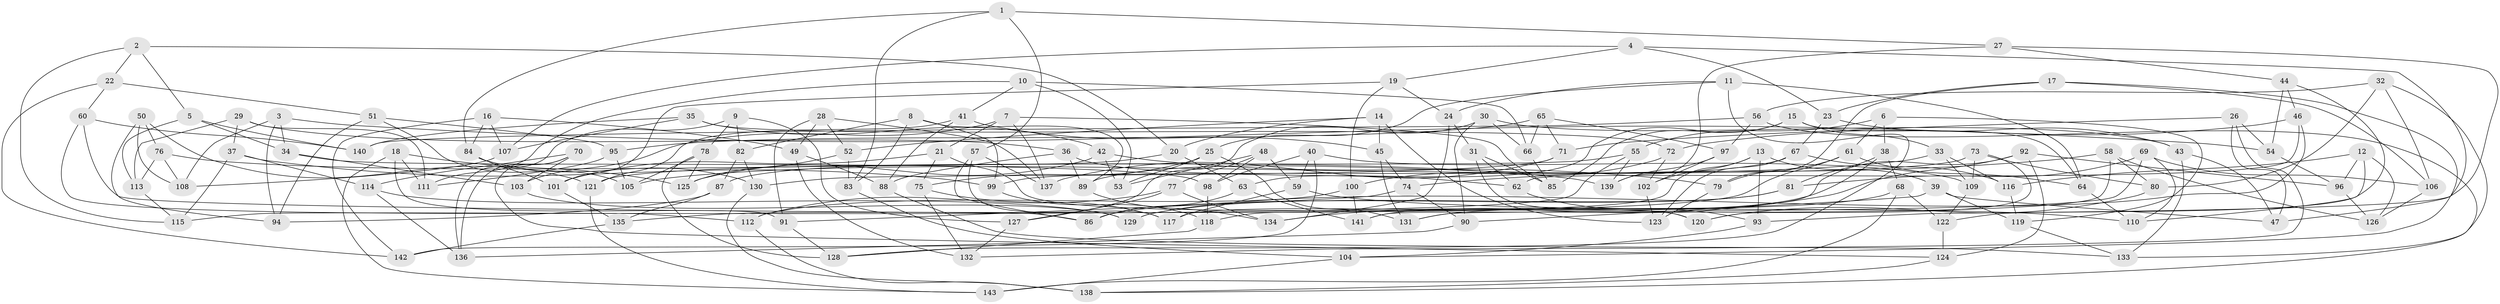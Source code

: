 // Generated by graph-tools (version 1.1) at 2025/16/03/09/25 04:16:18]
// undirected, 143 vertices, 286 edges
graph export_dot {
graph [start="1"]
  node [color=gray90,style=filled];
  1;
  2;
  3;
  4;
  5;
  6;
  7;
  8;
  9;
  10;
  11;
  12;
  13;
  14;
  15;
  16;
  17;
  18;
  19;
  20;
  21;
  22;
  23;
  24;
  25;
  26;
  27;
  28;
  29;
  30;
  31;
  32;
  33;
  34;
  35;
  36;
  37;
  38;
  39;
  40;
  41;
  42;
  43;
  44;
  45;
  46;
  47;
  48;
  49;
  50;
  51;
  52;
  53;
  54;
  55;
  56;
  57;
  58;
  59;
  60;
  61;
  62;
  63;
  64;
  65;
  66;
  67;
  68;
  69;
  70;
  71;
  72;
  73;
  74;
  75;
  76;
  77;
  78;
  79;
  80;
  81;
  82;
  83;
  84;
  85;
  86;
  87;
  88;
  89;
  90;
  91;
  92;
  93;
  94;
  95;
  96;
  97;
  98;
  99;
  100;
  101;
  102;
  103;
  104;
  105;
  106;
  107;
  108;
  109;
  110;
  111;
  112;
  113;
  114;
  115;
  116;
  117;
  118;
  119;
  120;
  121;
  122;
  123;
  124;
  125;
  126;
  127;
  128;
  129;
  130;
  131;
  132;
  133;
  134;
  135;
  136;
  137;
  138;
  139;
  140;
  141;
  142;
  143;
  1 -- 57;
  1 -- 83;
  1 -- 84;
  1 -- 27;
  2 -- 22;
  2 -- 20;
  2 -- 115;
  2 -- 5;
  3 -- 94;
  3 -- 54;
  3 -- 108;
  3 -- 34;
  4 -- 47;
  4 -- 19;
  4 -- 23;
  4 -- 107;
  5 -- 34;
  5 -- 113;
  5 -- 140;
  6 -- 119;
  6 -- 55;
  6 -- 61;
  6 -- 38;
  7 -- 137;
  7 -- 103;
  7 -- 21;
  7 -- 85;
  8 -- 82;
  8 -- 99;
  8 -- 89;
  8 -- 83;
  9 -- 78;
  9 -- 127;
  9 -- 136;
  9 -- 82;
  10 -- 41;
  10 -- 53;
  10 -- 111;
  10 -- 66;
  11 -- 25;
  11 -- 64;
  11 -- 128;
  11 -- 24;
  12 -- 110;
  12 -- 126;
  12 -- 96;
  12 -- 116;
  13 -- 102;
  13 -- 39;
  13 -- 93;
  13 -- 118;
  14 -- 20;
  14 -- 52;
  14 -- 45;
  14 -- 123;
  15 -- 63;
  15 -- 64;
  15 -- 33;
  15 -- 85;
  16 -- 49;
  16 -- 84;
  16 -- 107;
  16 -- 142;
  17 -- 79;
  17 -- 106;
  17 -- 23;
  17 -- 104;
  18 -- 91;
  18 -- 125;
  18 -- 111;
  18 -- 143;
  19 -- 24;
  19 -- 100;
  19 -- 101;
  20 -- 63;
  20 -- 87;
  21 -- 75;
  21 -- 101;
  21 -- 120;
  22 -- 142;
  22 -- 60;
  22 -- 51;
  23 -- 43;
  23 -- 67;
  24 -- 31;
  24 -- 134;
  25 -- 53;
  25 -- 75;
  25 -- 131;
  26 -- 71;
  26 -- 47;
  26 -- 54;
  26 -- 132;
  27 -- 44;
  27 -- 93;
  27 -- 139;
  28 -- 137;
  28 -- 49;
  28 -- 52;
  28 -- 91;
  29 -- 37;
  29 -- 113;
  29 -- 36;
  29 -- 111;
  30 -- 43;
  30 -- 66;
  30 -- 127;
  30 -- 90;
  31 -- 62;
  31 -- 85;
  31 -- 120;
  32 -- 133;
  32 -- 56;
  32 -- 80;
  32 -- 106;
  33 -- 109;
  33 -- 105;
  33 -- 116;
  34 -- 103;
  34 -- 98;
  35 -- 72;
  35 -- 42;
  35 -- 140;
  35 -- 107;
  36 -- 88;
  36 -- 89;
  36 -- 62;
  37 -- 114;
  37 -- 99;
  37 -- 115;
  38 -- 81;
  38 -- 68;
  38 -- 141;
  39 -- 119;
  39 -- 47;
  39 -- 90;
  40 -- 142;
  40 -- 59;
  40 -- 109;
  40 -- 98;
  41 -- 45;
  41 -- 88;
  41 -- 121;
  42 -- 79;
  42 -- 53;
  42 -- 125;
  43 -- 133;
  43 -- 47;
  44 -- 54;
  44 -- 46;
  44 -- 122;
  45 -- 74;
  45 -- 131;
  46 -- 72;
  46 -- 62;
  46 -- 129;
  48 -- 59;
  48 -- 77;
  48 -- 53;
  48 -- 98;
  49 -- 88;
  49 -- 132;
  50 -- 121;
  50 -- 94;
  50 -- 108;
  50 -- 76;
  51 -- 94;
  51 -- 105;
  51 -- 95;
  52 -- 83;
  52 -- 125;
  54 -- 96;
  55 -- 115;
  55 -- 121;
  55 -- 139;
  56 -- 138;
  56 -- 97;
  56 -- 140;
  57 -- 86;
  57 -- 117;
  57 -- 137;
  58 -- 80;
  58 -- 74;
  58 -- 141;
  58 -- 126;
  59 -- 110;
  59 -- 117;
  60 -- 112;
  60 -- 140;
  60 -- 86;
  61 -- 79;
  61 -- 135;
  61 -- 64;
  62 -- 93;
  63 -- 86;
  63 -- 141;
  64 -- 110;
  65 -- 66;
  65 -- 71;
  65 -- 97;
  65 -- 95;
  66 -- 85;
  67 -- 123;
  67 -- 116;
  67 -- 89;
  68 -- 122;
  68 -- 131;
  68 -- 143;
  69 -- 106;
  69 -- 110;
  69 -- 81;
  69 -- 131;
  70 -- 124;
  70 -- 103;
  70 -- 136;
  70 -- 114;
  71 -- 137;
  71 -- 130;
  72 -- 102;
  72 -- 100;
  73 -- 109;
  73 -- 120;
  73 -- 99;
  73 -- 80;
  74 -- 90;
  74 -- 91;
  75 -- 117;
  75 -- 132;
  76 -- 108;
  76 -- 113;
  76 -- 139;
  77 -- 134;
  77 -- 112;
  77 -- 127;
  78 -- 128;
  78 -- 105;
  78 -- 125;
  79 -- 123;
  80 -- 120;
  81 -- 129;
  81 -- 86;
  82 -- 87;
  82 -- 130;
  83 -- 104;
  84 -- 130;
  84 -- 101;
  87 -- 135;
  87 -- 94;
  88 -- 133;
  89 -- 134;
  90 -- 136;
  91 -- 128;
  92 -- 124;
  92 -- 96;
  92 -- 134;
  92 -- 117;
  93 -- 104;
  95 -- 105;
  95 -- 111;
  96 -- 126;
  97 -- 102;
  97 -- 139;
  98 -- 118;
  99 -- 118;
  100 -- 112;
  100 -- 141;
  101 -- 135;
  102 -- 123;
  103 -- 129;
  104 -- 143;
  106 -- 126;
  107 -- 108;
  109 -- 122;
  112 -- 138;
  113 -- 115;
  114 -- 136;
  114 -- 129;
  116 -- 119;
  118 -- 128;
  119 -- 133;
  121 -- 143;
  122 -- 124;
  124 -- 138;
  127 -- 132;
  130 -- 138;
  135 -- 142;
}
